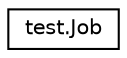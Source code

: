 digraph "Graphical Class Hierarchy"
{
 // LATEX_PDF_SIZE
  edge [fontname="Helvetica",fontsize="10",labelfontname="Helvetica",labelfontsize="10"];
  node [fontname="Helvetica",fontsize="10",shape=record];
  rankdir="LR";
  Node0 [label="test.Job",height=0.2,width=0.4,color="black", fillcolor="white", style="filled",URL="$classtest_1_1Job.html",tooltip=" "];
}
